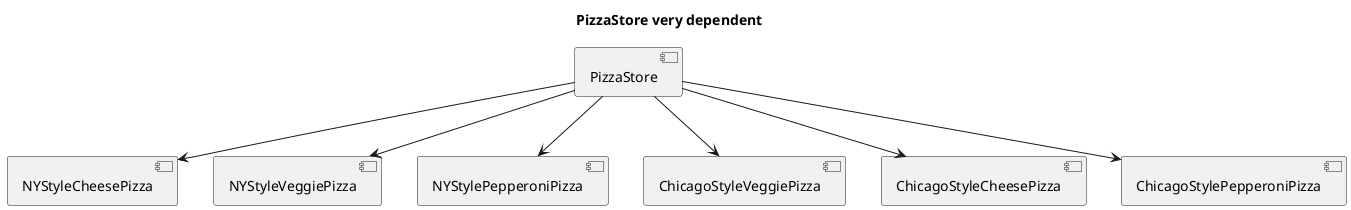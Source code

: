 @startuml
title PizzaStore very dependent
[PizzaStore] as c1
[NYStyleCheesePizza] as c2
[NYStyleVeggiePizza] as c3
[NYStylePepperoniPizza] as c4
[ChicagoStyleVeggiePizza] as c5
[ChicagoStyleCheesePizza] as c6
[ChicagoStylePepperoniPizza] as c7

c1 --> c2
c1 --> c3
c1 --> c4
c1 --> c5
c1 --> c6
c1 --> c7



@enduml